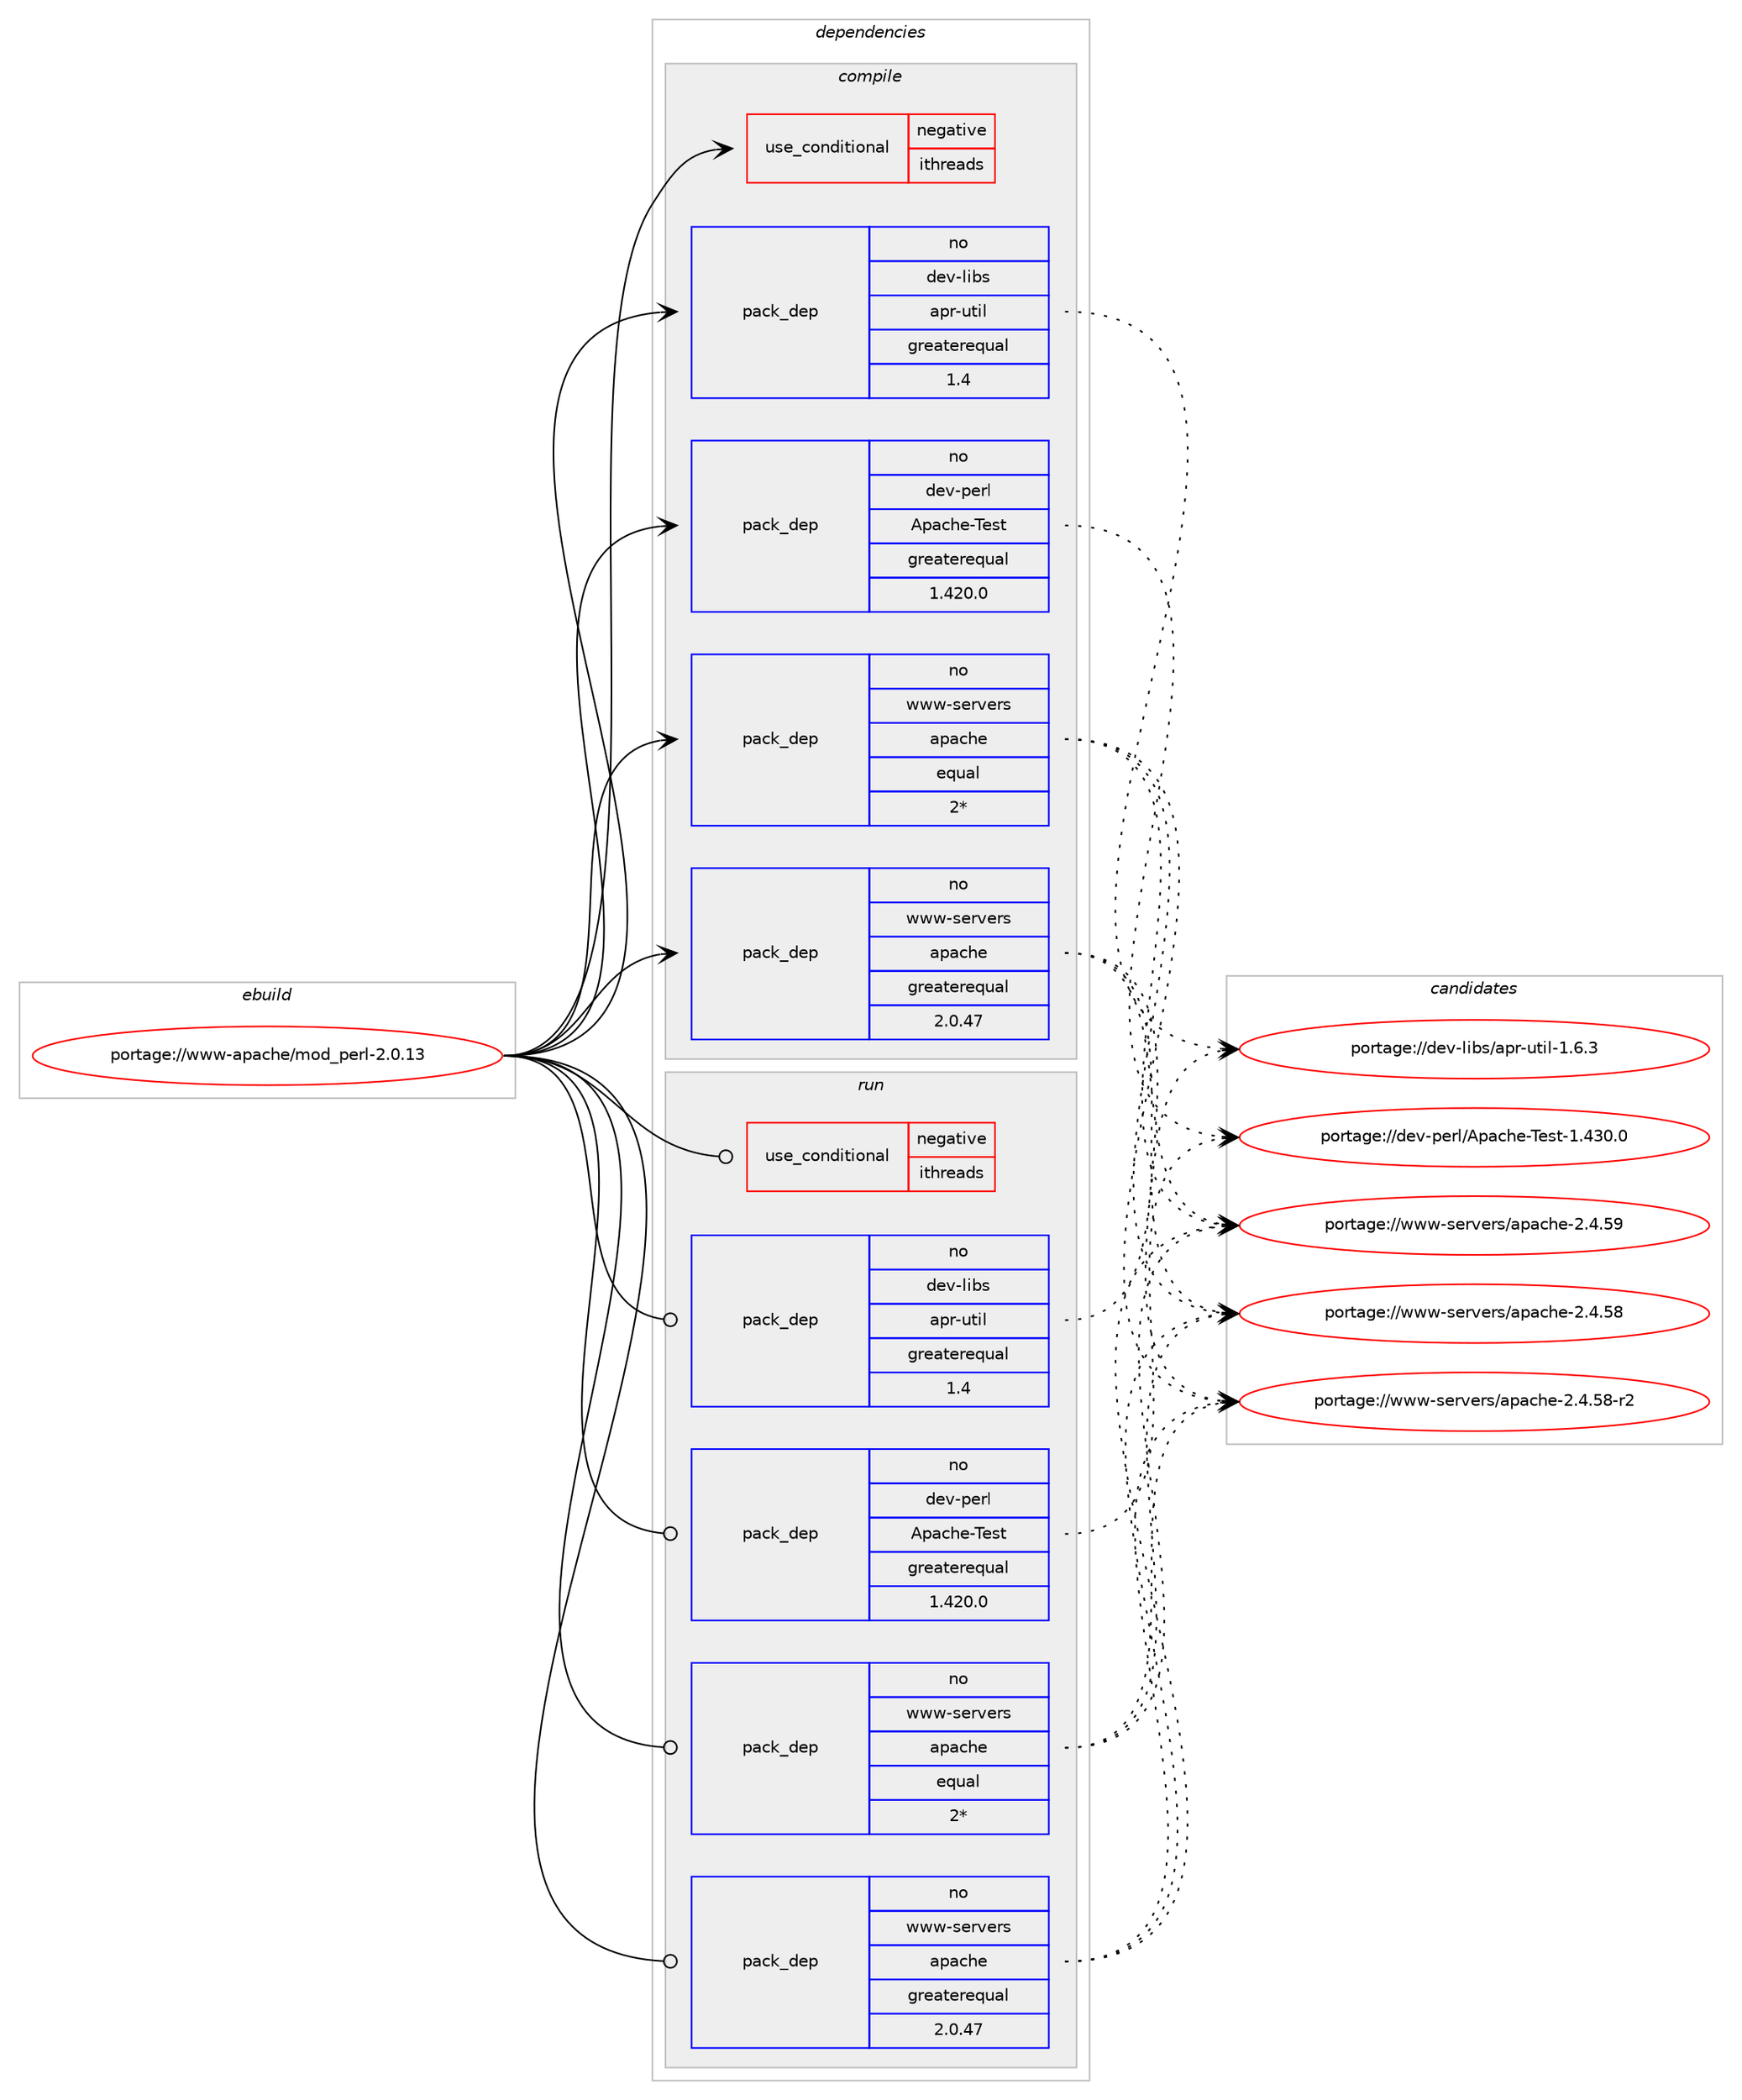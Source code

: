 digraph prolog {

# *************
# Graph options
# *************

newrank=true;
concentrate=true;
compound=true;
graph [rankdir=LR,fontname=Helvetica,fontsize=10,ranksep=1.5];#, ranksep=2.5, nodesep=0.2];
edge  [arrowhead=vee];
node  [fontname=Helvetica,fontsize=10];

# **********
# The ebuild
# **********

subgraph cluster_leftcol {
color=gray;
rank=same;
label=<<i>ebuild</i>>;
id [label="portage://www-apache/mod_perl-2.0.13", color=red, width=4, href="../www-apache/mod_perl-2.0.13.svg"];
}

# ****************
# The dependencies
# ****************

subgraph cluster_midcol {
color=gray;
label=<<i>dependencies</i>>;
subgraph cluster_compile {
fillcolor="#eeeeee";
style=filled;
label=<<i>compile</i>>;
subgraph cond837 {
dependency1560 [label=<<TABLE BORDER="0" CELLBORDER="1" CELLSPACING="0" CELLPADDING="4"><TR><TD ROWSPAN="3" CELLPADDING="10">use_conditional</TD></TR><TR><TD>negative</TD></TR><TR><TD>ithreads</TD></TR></TABLE>>, shape=none, color=red];
# *** BEGIN UNKNOWN DEPENDENCY TYPE (TODO) ***
# dependency1560 -> package_dependency(portage://www-apache/mod_perl-2.0.13,install,no,www-servers,apache,none,[,,],[],[use(disable(apache2_mpms_event),none),use(disable(apache2_mpms_worker),none),use(enable(apache2_mpms_prefork),none)])
# *** END UNKNOWN DEPENDENCY TYPE (TODO) ***

}
id:e -> dependency1560:w [weight=20,style="solid",arrowhead="vee"];
# *** BEGIN UNKNOWN DEPENDENCY TYPE (TODO) ***
# id -> package_dependency(portage://www-apache/mod_perl-2.0.13,install,no,dev-lang,perl,none,[,,],[],[])
# *** END UNKNOWN DEPENDENCY TYPE (TODO) ***

# *** BEGIN UNKNOWN DEPENDENCY TYPE (TODO) ***
# id -> package_dependency(portage://www-apache/mod_perl-2.0.13,install,no,dev-lang,perl,none,[,,],[],[use(equal(ithreads),none)])
# *** END UNKNOWN DEPENDENCY TYPE (TODO) ***

subgraph pack639 {
dependency1561 [label=<<TABLE BORDER="0" CELLBORDER="1" CELLSPACING="0" CELLPADDING="4" WIDTH="220"><TR><TD ROWSPAN="6" CELLPADDING="30">pack_dep</TD></TR><TR><TD WIDTH="110">no</TD></TR><TR><TD>dev-libs</TD></TR><TR><TD>apr-util</TD></TR><TR><TD>greaterequal</TD></TR><TR><TD>1.4</TD></TR></TABLE>>, shape=none, color=blue];
}
id:e -> dependency1561:w [weight=20,style="solid",arrowhead="vee"];
subgraph pack640 {
dependency1562 [label=<<TABLE BORDER="0" CELLBORDER="1" CELLSPACING="0" CELLPADDING="4" WIDTH="220"><TR><TD ROWSPAN="6" CELLPADDING="30">pack_dep</TD></TR><TR><TD WIDTH="110">no</TD></TR><TR><TD>dev-perl</TD></TR><TR><TD>Apache-Test</TD></TR><TR><TD>greaterequal</TD></TR><TR><TD>1.420.0</TD></TR></TABLE>>, shape=none, color=blue];
}
id:e -> dependency1562:w [weight=20,style="solid",arrowhead="vee"];
subgraph pack641 {
dependency1563 [label=<<TABLE BORDER="0" CELLBORDER="1" CELLSPACING="0" CELLPADDING="4" WIDTH="220"><TR><TD ROWSPAN="6" CELLPADDING="30">pack_dep</TD></TR><TR><TD WIDTH="110">no</TD></TR><TR><TD>www-servers</TD></TR><TR><TD>apache</TD></TR><TR><TD>equal</TD></TR><TR><TD>2*</TD></TR></TABLE>>, shape=none, color=blue];
}
id:e -> dependency1563:w [weight=20,style="solid",arrowhead="vee"];
subgraph pack642 {
dependency1564 [label=<<TABLE BORDER="0" CELLBORDER="1" CELLSPACING="0" CELLPADDING="4" WIDTH="220"><TR><TD ROWSPAN="6" CELLPADDING="30">pack_dep</TD></TR><TR><TD WIDTH="110">no</TD></TR><TR><TD>www-servers</TD></TR><TR><TD>apache</TD></TR><TR><TD>greaterequal</TD></TR><TR><TD>2.0.47</TD></TR></TABLE>>, shape=none, color=blue];
}
id:e -> dependency1564:w [weight=20,style="solid",arrowhead="vee"];
}
subgraph cluster_compileandrun {
fillcolor="#eeeeee";
style=filled;
label=<<i>compile and run</i>>;
}
subgraph cluster_run {
fillcolor="#eeeeee";
style=filled;
label=<<i>run</i>>;
subgraph cond838 {
dependency1565 [label=<<TABLE BORDER="0" CELLBORDER="1" CELLSPACING="0" CELLPADDING="4"><TR><TD ROWSPAN="3" CELLPADDING="10">use_conditional</TD></TR><TR><TD>negative</TD></TR><TR><TD>ithreads</TD></TR></TABLE>>, shape=none, color=red];
# *** BEGIN UNKNOWN DEPENDENCY TYPE (TODO) ***
# dependency1565 -> package_dependency(portage://www-apache/mod_perl-2.0.13,run,no,www-servers,apache,none,[,,],[],[use(disable(apache2_mpms_event),none),use(disable(apache2_mpms_worker),none),use(enable(apache2_mpms_prefork),none)])
# *** END UNKNOWN DEPENDENCY TYPE (TODO) ***

}
id:e -> dependency1565:w [weight=20,style="solid",arrowhead="odot"];
# *** BEGIN UNKNOWN DEPENDENCY TYPE (TODO) ***
# id -> package_dependency(portage://www-apache/mod_perl-2.0.13,run,no,dev-lang,perl,none,[,,],[],[use(equal(ithreads),none)])
# *** END UNKNOWN DEPENDENCY TYPE (TODO) ***

# *** BEGIN UNKNOWN DEPENDENCY TYPE (TODO) ***
# id -> package_dependency(portage://www-apache/mod_perl-2.0.13,run,no,dev-lang,perl,none,[,,],any_same_slot,[])
# *** END UNKNOWN DEPENDENCY TYPE (TODO) ***

subgraph pack643 {
dependency1566 [label=<<TABLE BORDER="0" CELLBORDER="1" CELLSPACING="0" CELLPADDING="4" WIDTH="220"><TR><TD ROWSPAN="6" CELLPADDING="30">pack_dep</TD></TR><TR><TD WIDTH="110">no</TD></TR><TR><TD>dev-libs</TD></TR><TR><TD>apr-util</TD></TR><TR><TD>greaterequal</TD></TR><TR><TD>1.4</TD></TR></TABLE>>, shape=none, color=blue];
}
id:e -> dependency1566:w [weight=20,style="solid",arrowhead="odot"];
subgraph pack644 {
dependency1567 [label=<<TABLE BORDER="0" CELLBORDER="1" CELLSPACING="0" CELLPADDING="4" WIDTH="220"><TR><TD ROWSPAN="6" CELLPADDING="30">pack_dep</TD></TR><TR><TD WIDTH="110">no</TD></TR><TR><TD>dev-perl</TD></TR><TR><TD>Apache-Test</TD></TR><TR><TD>greaterequal</TD></TR><TR><TD>1.420.0</TD></TR></TABLE>>, shape=none, color=blue];
}
id:e -> dependency1567:w [weight=20,style="solid",arrowhead="odot"];
subgraph pack645 {
dependency1568 [label=<<TABLE BORDER="0" CELLBORDER="1" CELLSPACING="0" CELLPADDING="4" WIDTH="220"><TR><TD ROWSPAN="6" CELLPADDING="30">pack_dep</TD></TR><TR><TD WIDTH="110">no</TD></TR><TR><TD>www-servers</TD></TR><TR><TD>apache</TD></TR><TR><TD>equal</TD></TR><TR><TD>2*</TD></TR></TABLE>>, shape=none, color=blue];
}
id:e -> dependency1568:w [weight=20,style="solid",arrowhead="odot"];
subgraph pack646 {
dependency1569 [label=<<TABLE BORDER="0" CELLBORDER="1" CELLSPACING="0" CELLPADDING="4" WIDTH="220"><TR><TD ROWSPAN="6" CELLPADDING="30">pack_dep</TD></TR><TR><TD WIDTH="110">no</TD></TR><TR><TD>www-servers</TD></TR><TR><TD>apache</TD></TR><TR><TD>greaterequal</TD></TR><TR><TD>2.0.47</TD></TR></TABLE>>, shape=none, color=blue];
}
id:e -> dependency1569:w [weight=20,style="solid",arrowhead="odot"];
}
}

# **************
# The candidates
# **************

subgraph cluster_choices {
rank=same;
color=gray;
label=<<i>candidates</i>>;

subgraph choice639 {
color=black;
nodesep=1;
choice1001011184510810598115479711211445117116105108454946544651 [label="portage://dev-libs/apr-util-1.6.3", color=red, width=4,href="../dev-libs/apr-util-1.6.3.svg"];
dependency1561:e -> choice1001011184510810598115479711211445117116105108454946544651:w [style=dotted,weight="100"];
}
subgraph choice640 {
color=black;
nodesep=1;
choice100101118451121011141084765112979910410145841011151164549465251484648 [label="portage://dev-perl/Apache-Test-1.430.0", color=red, width=4,href="../dev-perl/Apache-Test-1.430.0.svg"];
dependency1562:e -> choice100101118451121011141084765112979910410145841011151164549465251484648:w [style=dotted,weight="100"];
}
subgraph choice641 {
color=black;
nodesep=1;
choice119119119451151011141181011141154797112979910410145504652465356 [label="portage://www-servers/apache-2.4.58", color=red, width=4,href="../www-servers/apache-2.4.58.svg"];
choice1191191194511510111411810111411547971129799104101455046524653564511450 [label="portage://www-servers/apache-2.4.58-r2", color=red, width=4,href="../www-servers/apache-2.4.58-r2.svg"];
choice119119119451151011141181011141154797112979910410145504652465357 [label="portage://www-servers/apache-2.4.59", color=red, width=4,href="../www-servers/apache-2.4.59.svg"];
dependency1563:e -> choice119119119451151011141181011141154797112979910410145504652465356:w [style=dotted,weight="100"];
dependency1563:e -> choice1191191194511510111411810111411547971129799104101455046524653564511450:w [style=dotted,weight="100"];
dependency1563:e -> choice119119119451151011141181011141154797112979910410145504652465357:w [style=dotted,weight="100"];
}
subgraph choice642 {
color=black;
nodesep=1;
choice119119119451151011141181011141154797112979910410145504652465356 [label="portage://www-servers/apache-2.4.58", color=red, width=4,href="../www-servers/apache-2.4.58.svg"];
choice1191191194511510111411810111411547971129799104101455046524653564511450 [label="portage://www-servers/apache-2.4.58-r2", color=red, width=4,href="../www-servers/apache-2.4.58-r2.svg"];
choice119119119451151011141181011141154797112979910410145504652465357 [label="portage://www-servers/apache-2.4.59", color=red, width=4,href="../www-servers/apache-2.4.59.svg"];
dependency1564:e -> choice119119119451151011141181011141154797112979910410145504652465356:w [style=dotted,weight="100"];
dependency1564:e -> choice1191191194511510111411810111411547971129799104101455046524653564511450:w [style=dotted,weight="100"];
dependency1564:e -> choice119119119451151011141181011141154797112979910410145504652465357:w [style=dotted,weight="100"];
}
subgraph choice643 {
color=black;
nodesep=1;
choice1001011184510810598115479711211445117116105108454946544651 [label="portage://dev-libs/apr-util-1.6.3", color=red, width=4,href="../dev-libs/apr-util-1.6.3.svg"];
dependency1566:e -> choice1001011184510810598115479711211445117116105108454946544651:w [style=dotted,weight="100"];
}
subgraph choice644 {
color=black;
nodesep=1;
choice100101118451121011141084765112979910410145841011151164549465251484648 [label="portage://dev-perl/Apache-Test-1.430.0", color=red, width=4,href="../dev-perl/Apache-Test-1.430.0.svg"];
dependency1567:e -> choice100101118451121011141084765112979910410145841011151164549465251484648:w [style=dotted,weight="100"];
}
subgraph choice645 {
color=black;
nodesep=1;
choice119119119451151011141181011141154797112979910410145504652465356 [label="portage://www-servers/apache-2.4.58", color=red, width=4,href="../www-servers/apache-2.4.58.svg"];
choice1191191194511510111411810111411547971129799104101455046524653564511450 [label="portage://www-servers/apache-2.4.58-r2", color=red, width=4,href="../www-servers/apache-2.4.58-r2.svg"];
choice119119119451151011141181011141154797112979910410145504652465357 [label="portage://www-servers/apache-2.4.59", color=red, width=4,href="../www-servers/apache-2.4.59.svg"];
dependency1568:e -> choice119119119451151011141181011141154797112979910410145504652465356:w [style=dotted,weight="100"];
dependency1568:e -> choice1191191194511510111411810111411547971129799104101455046524653564511450:w [style=dotted,weight="100"];
dependency1568:e -> choice119119119451151011141181011141154797112979910410145504652465357:w [style=dotted,weight="100"];
}
subgraph choice646 {
color=black;
nodesep=1;
choice119119119451151011141181011141154797112979910410145504652465356 [label="portage://www-servers/apache-2.4.58", color=red, width=4,href="../www-servers/apache-2.4.58.svg"];
choice1191191194511510111411810111411547971129799104101455046524653564511450 [label="portage://www-servers/apache-2.4.58-r2", color=red, width=4,href="../www-servers/apache-2.4.58-r2.svg"];
choice119119119451151011141181011141154797112979910410145504652465357 [label="portage://www-servers/apache-2.4.59", color=red, width=4,href="../www-servers/apache-2.4.59.svg"];
dependency1569:e -> choice119119119451151011141181011141154797112979910410145504652465356:w [style=dotted,weight="100"];
dependency1569:e -> choice1191191194511510111411810111411547971129799104101455046524653564511450:w [style=dotted,weight="100"];
dependency1569:e -> choice119119119451151011141181011141154797112979910410145504652465357:w [style=dotted,weight="100"];
}
}

}
